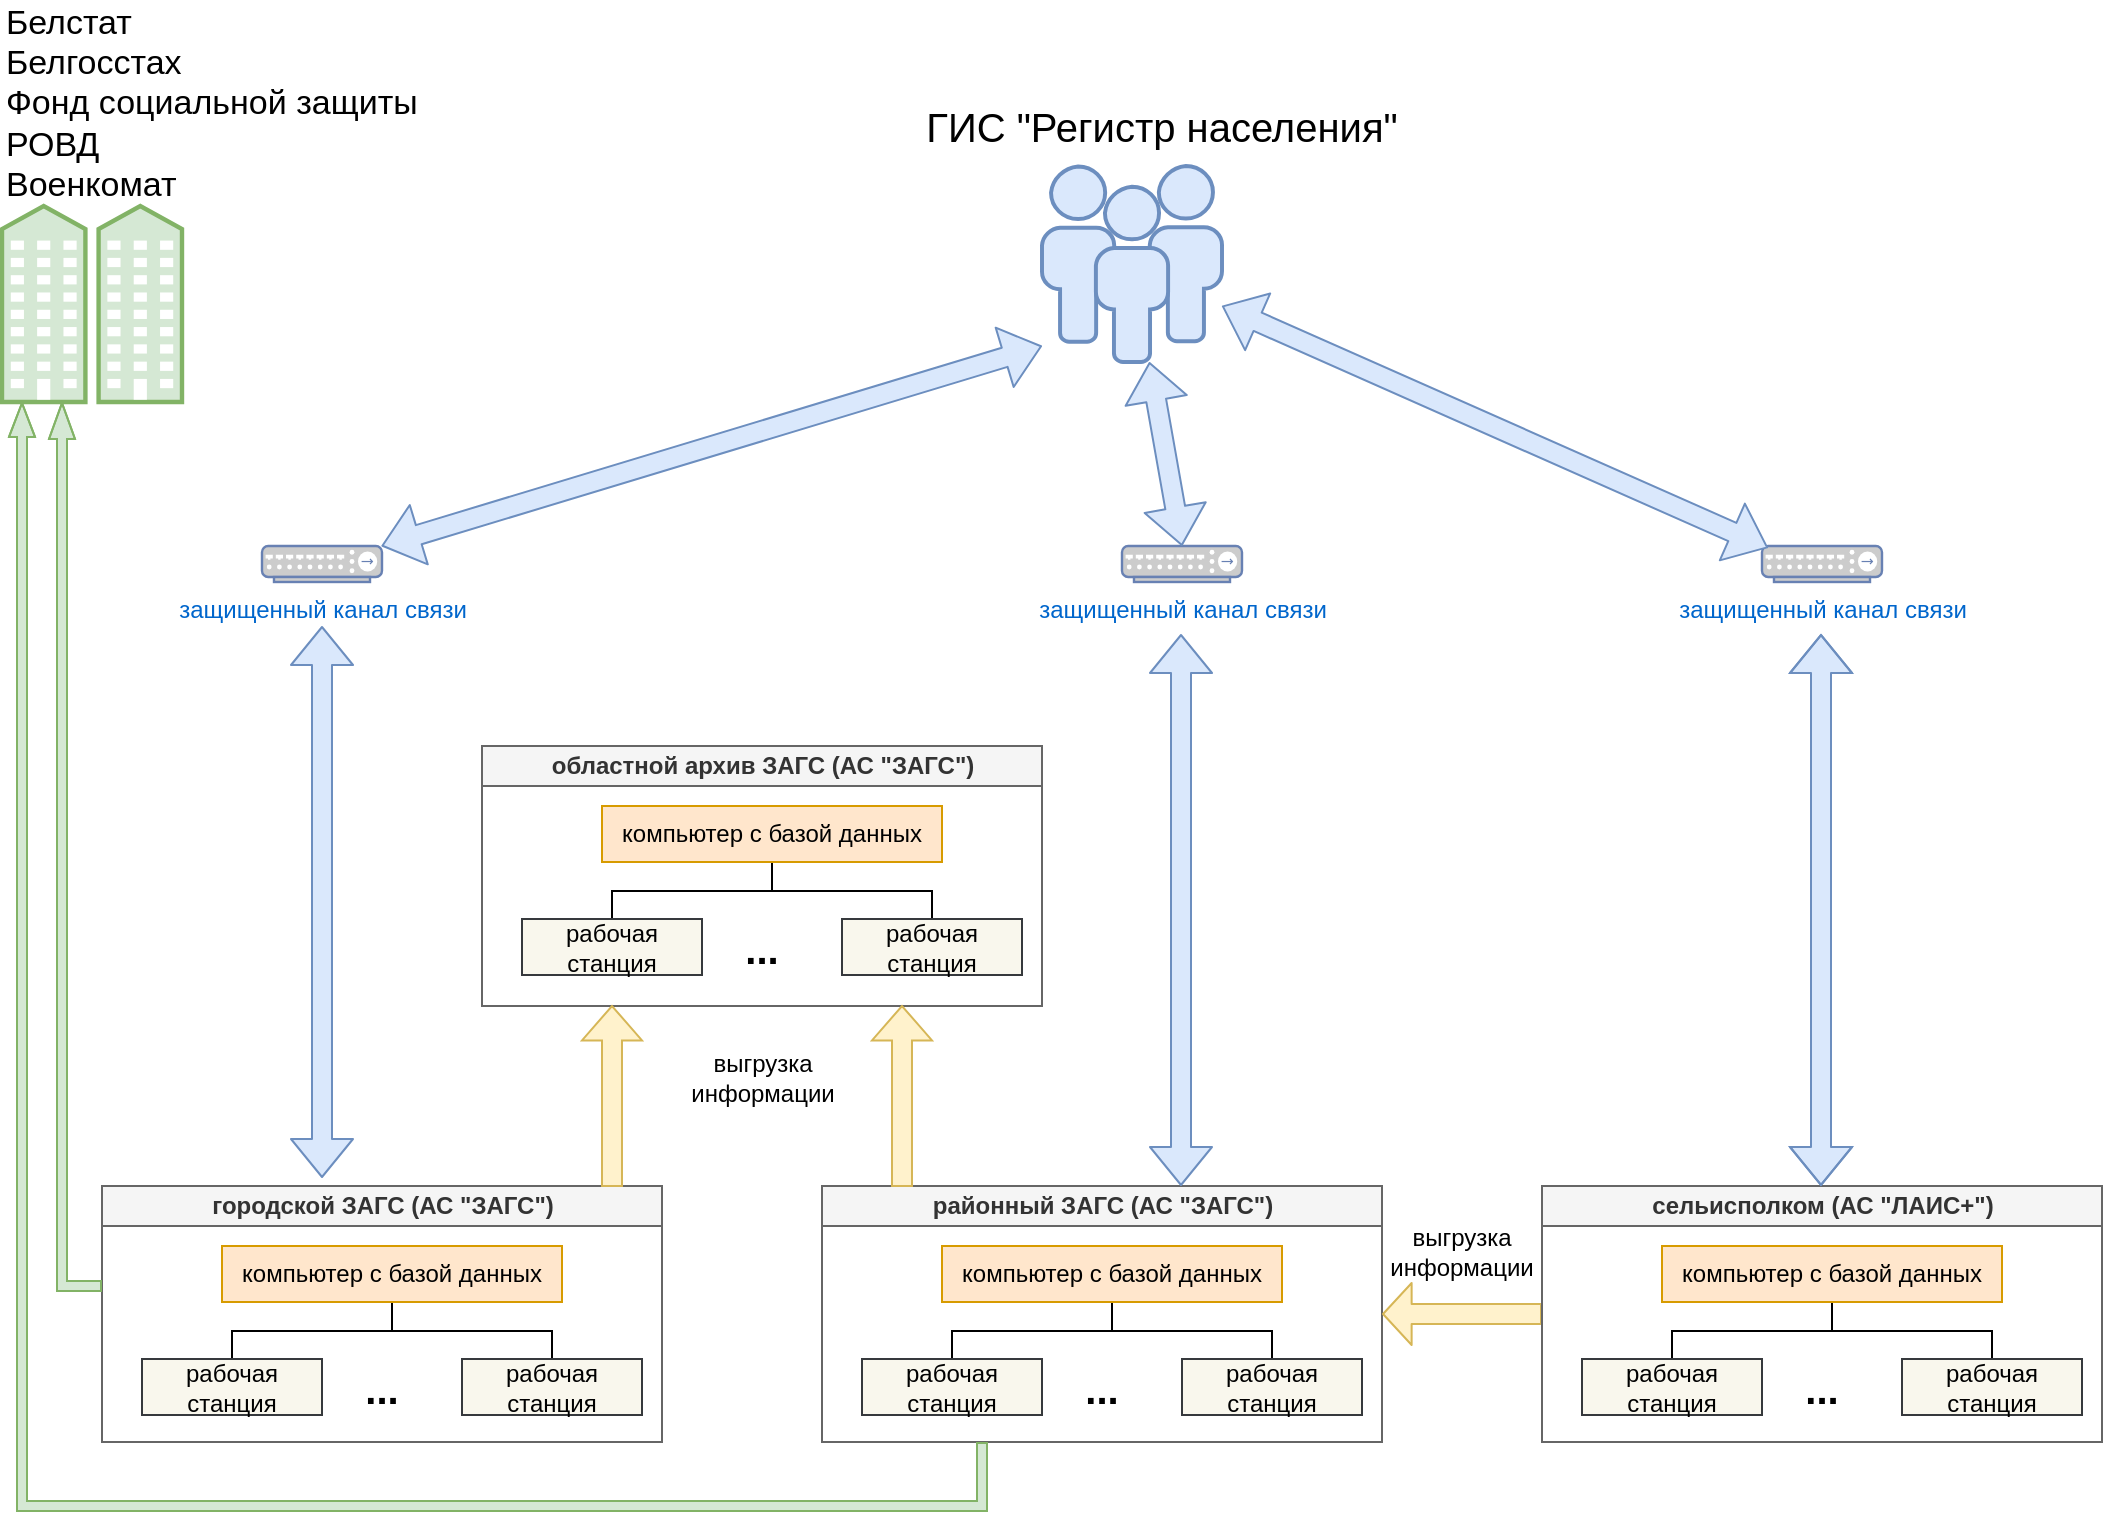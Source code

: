 <mxfile version="12.5.1" type="device"><diagram name="Page-1" id="55a83fd1-7818-8e21-69c5-c3457e3827bb"><mxGraphModel dx="1422" dy="732" grid="0" gridSize="10" guides="1" tooltips="1" connect="1" arrows="1" fold="1" page="1" pageScale="1" pageWidth="1169" pageHeight="827" background="#ffffff" math="0" shadow="0"><root><mxCell id="0"/><mxCell id="1" parent="0"/><mxCell id="tTZLixzL3OHh5zmdyxXj-18" value="городской ЗАГС (АС &quot;ЗАГС&quot;)" style="swimlane;html=1;startSize=20;horizontal=1;containerType=tree;fillColor=#f5f5f5;strokeColor=#666666;fontColor=#333333;" parent="1" vertex="1"><mxGeometry x="120" y="640" width="280" height="128" as="geometry"><mxRectangle x="490" y="420" width="130" height="20" as="alternateBounds"/></mxGeometry></mxCell><mxCell id="tTZLixzL3OHh5zmdyxXj-19" value="" style="edgeStyle=elbowEdgeStyle;elbow=vertical;startArrow=none;endArrow=none;rounded=0;" parent="tTZLixzL3OHh5zmdyxXj-18" source="tTZLixzL3OHh5zmdyxXj-21" target="tTZLixzL3OHh5zmdyxXj-22" edge="1"><mxGeometry relative="1" as="geometry"/></mxCell><mxCell id="tTZLixzL3OHh5zmdyxXj-20" value="" style="edgeStyle=elbowEdgeStyle;elbow=vertical;startArrow=none;endArrow=none;rounded=0;" parent="tTZLixzL3OHh5zmdyxXj-18" source="tTZLixzL3OHh5zmdyxXj-21" target="tTZLixzL3OHh5zmdyxXj-23" edge="1"><mxGeometry relative="1" as="geometry"/></mxCell><UserObject label="компьютер с базой данных" treeRoot="1" id="tTZLixzL3OHh5zmdyxXj-21"><mxCell style="whiteSpace=wrap;html=1;align=center;treeFolding=0;treeMoving=1;container=1;recursiveResize=0;fillColor=#ffe6cc;strokeColor=#d79b00;" parent="tTZLixzL3OHh5zmdyxXj-18" vertex="1"><mxGeometry x="60" y="30" width="170" height="28" as="geometry"/></mxCell></UserObject><mxCell id="tTZLixzL3OHh5zmdyxXj-22" value="рабочая станция" style="whiteSpace=wrap;html=1;align=center;verticalAlign=middle;container=1;recursiveResize=0;treeFolding=1;treeMoving=1;fillColor=#f9f7ed;strokeColor=#36393d;" parent="tTZLixzL3OHh5zmdyxXj-18" vertex="1"><mxGeometry x="20" y="86.5" width="90" height="28" as="geometry"/></mxCell><mxCell id="tTZLixzL3OHh5zmdyxXj-23" value="рабочая станция" style="whiteSpace=wrap;html=1;align=center;verticalAlign=middle;container=1;recursiveResize=0;treeFolding=1;treeMoving=1;fillColor=#f9f7ed;strokeColor=#36393d;" parent="tTZLixzL3OHh5zmdyxXj-18" vertex="1"><mxGeometry x="180" y="86.5" width="90" height="28" as="geometry"/></mxCell><mxCell id="tTZLixzL3OHh5zmdyxXj-24" value="..." style="text;html=1;strokeColor=none;fillColor=none;align=center;verticalAlign=middle;whiteSpace=wrap;rounded=0;fontStyle=1;fontSize=20;" parent="tTZLixzL3OHh5zmdyxXj-18" vertex="1"><mxGeometry x="120" y="93" width="40" height="15" as="geometry"/></mxCell><mxCell id="tTZLixzL3OHh5zmdyxXj-25" value="" style="verticalAlign=top;verticalLabelPosition=bottom;labelPosition=center;align=center;html=1;outlineConnect=0;fillColor=#dae8fc;strokeColor=#6c8ebf;gradientDirection=north;strokeWidth=2;shape=mxgraph.networks.users;" parent="1" vertex="1"><mxGeometry x="590" y="130" width="90" height="98" as="geometry"/></mxCell><mxCell id="tTZLixzL3OHh5zmdyxXj-26" value="&lt;div&gt;ГИС &quot;Регистр населения&quot;&lt;br&gt; &lt;/div&gt;" style="text;html=1;strokeColor=none;fillColor=none;align=center;verticalAlign=middle;whiteSpace=wrap;rounded=0;fontSize=20;" parent="1" vertex="1"><mxGeometry x="516" y="101" width="268" height="18" as="geometry"/></mxCell><mxCell id="tTZLixzL3OHh5zmdyxXj-30" value="" style="verticalAlign=top;verticalLabelPosition=bottom;labelPosition=center;align=center;html=1;outlineConnect=0;fillColor=#d5e8d4;strokeColor=#82b366;gradientDirection=north;strokeWidth=2;shape=mxgraph.networks.community;" parent="1" vertex="1"><mxGeometry x="70" y="150" width="90" height="98" as="geometry"/></mxCell><mxCell id="tTZLixzL3OHh5zmdyxXj-31" value="&lt;div style=&quot;font-size: 17px;&quot;&gt;Белстат&lt;/div&gt;&lt;div style=&quot;font-size: 17px;&quot;&gt;Белгосстах&lt;/div&gt;&lt;div style=&quot;font-size: 17px;&quot;&gt;Фонд социальной защиты&lt;/div&gt;&lt;div style=&quot;font-size: 17px;&quot;&gt;РОВД&lt;/div&gt;&lt;div style=&quot;font-size: 17px;&quot;&gt;Военкомат&lt;br style=&quot;font-size: 17px;&quot;&gt;&lt;/div&gt;" style="text;html=1;strokeColor=none;fillColor=none;align=left;verticalAlign=middle;whiteSpace=wrap;rounded=0;fontSize=17;" parent="1" vertex="1"><mxGeometry x="70" y="90" width="262.5" height="17" as="geometry"/></mxCell><mxCell id="tTZLixzL3OHh5zmdyxXj-32" value="районный ЗАГС (АС &quot;ЗАГС&quot;)" style="swimlane;html=1;startSize=20;horizontal=1;containerType=tree;fillColor=#f5f5f5;strokeColor=#666666;fontColor=#333333;" parent="1" vertex="1"><mxGeometry x="480" y="640" width="280" height="128" as="geometry"><mxRectangle x="490" y="420" width="130" height="20" as="alternateBounds"/></mxGeometry></mxCell><mxCell id="tTZLixzL3OHh5zmdyxXj-33" value="" style="edgeStyle=elbowEdgeStyle;elbow=vertical;startArrow=none;endArrow=none;rounded=0;" parent="tTZLixzL3OHh5zmdyxXj-32" source="tTZLixzL3OHh5zmdyxXj-35" target="tTZLixzL3OHh5zmdyxXj-36" edge="1"><mxGeometry relative="1" as="geometry"/></mxCell><mxCell id="tTZLixzL3OHh5zmdyxXj-34" value="" style="edgeStyle=elbowEdgeStyle;elbow=vertical;startArrow=none;endArrow=none;rounded=0;" parent="tTZLixzL3OHh5zmdyxXj-32" source="tTZLixzL3OHh5zmdyxXj-35" target="tTZLixzL3OHh5zmdyxXj-37" edge="1"><mxGeometry relative="1" as="geometry"/></mxCell><UserObject label="компьютер с базой данных" treeRoot="1" id="tTZLixzL3OHh5zmdyxXj-35"><mxCell style="whiteSpace=wrap;html=1;align=center;treeFolding=0;treeMoving=1;container=1;recursiveResize=0;fillColor=#ffe6cc;strokeColor=#d79b00;" parent="tTZLixzL3OHh5zmdyxXj-32" vertex="1"><mxGeometry x="60" y="30" width="170" height="28" as="geometry"/></mxCell></UserObject><mxCell id="tTZLixzL3OHh5zmdyxXj-36" value="рабочая станция" style="whiteSpace=wrap;html=1;align=center;verticalAlign=middle;container=1;recursiveResize=0;treeFolding=1;treeMoving=1;fillColor=#f9f7ed;strokeColor=#36393d;" parent="tTZLixzL3OHh5zmdyxXj-32" vertex="1"><mxGeometry x="20" y="86.5" width="90" height="28" as="geometry"/></mxCell><mxCell id="tTZLixzL3OHh5zmdyxXj-37" value="рабочая станция" style="whiteSpace=wrap;html=1;align=center;verticalAlign=middle;container=1;recursiveResize=0;treeFolding=1;treeMoving=1;fillColor=#f9f7ed;strokeColor=#36393d;" parent="tTZLixzL3OHh5zmdyxXj-32" vertex="1"><mxGeometry x="180" y="86.5" width="90" height="28" as="geometry"/></mxCell><mxCell id="tTZLixzL3OHh5zmdyxXj-38" value="..." style="text;html=1;strokeColor=none;fillColor=none;align=center;verticalAlign=middle;whiteSpace=wrap;rounded=0;fontStyle=1;fontSize=20;" parent="tTZLixzL3OHh5zmdyxXj-32" vertex="1"><mxGeometry x="120" y="93" width="40" height="15" as="geometry"/></mxCell><mxCell id="tTZLixzL3OHh5zmdyxXj-46" value="областной архив ЗАГС (АС &quot;ЗАГС&quot;)" style="swimlane;html=1;startSize=20;horizontal=1;containerType=tree;fillColor=#f5f5f5;strokeColor=#666666;fontColor=#333333;" parent="1" vertex="1"><mxGeometry x="310" y="420" width="280" height="130" as="geometry"><mxRectangle x="490" y="420" width="130" height="20" as="alternateBounds"/></mxGeometry></mxCell><mxCell id="tTZLixzL3OHh5zmdyxXj-47" value="" style="edgeStyle=elbowEdgeStyle;elbow=vertical;startArrow=none;endArrow=none;rounded=0;" parent="tTZLixzL3OHh5zmdyxXj-46" source="tTZLixzL3OHh5zmdyxXj-49" target="tTZLixzL3OHh5zmdyxXj-50" edge="1"><mxGeometry relative="1" as="geometry"/></mxCell><mxCell id="tTZLixzL3OHh5zmdyxXj-48" value="" style="edgeStyle=elbowEdgeStyle;elbow=vertical;startArrow=none;endArrow=none;rounded=0;" parent="tTZLixzL3OHh5zmdyxXj-46" source="tTZLixzL3OHh5zmdyxXj-49" target="tTZLixzL3OHh5zmdyxXj-51" edge="1"><mxGeometry relative="1" as="geometry"/></mxCell><UserObject label="компьютер с базой данных" treeRoot="1" id="tTZLixzL3OHh5zmdyxXj-49"><mxCell style="whiteSpace=wrap;html=1;align=center;treeFolding=0;treeMoving=1;container=1;recursiveResize=0;fillColor=#ffe6cc;strokeColor=#d79b00;" parent="tTZLixzL3OHh5zmdyxXj-46" vertex="1"><mxGeometry x="60" y="30" width="170" height="28" as="geometry"/></mxCell></UserObject><mxCell id="tTZLixzL3OHh5zmdyxXj-50" value="рабочая станция" style="whiteSpace=wrap;html=1;align=center;verticalAlign=middle;container=1;recursiveResize=0;treeFolding=1;treeMoving=1;fillColor=#f9f7ed;strokeColor=#36393d;" parent="tTZLixzL3OHh5zmdyxXj-46" vertex="1"><mxGeometry x="20" y="86.5" width="90" height="28" as="geometry"/></mxCell><mxCell id="tTZLixzL3OHh5zmdyxXj-51" value="рабочая станция" style="whiteSpace=wrap;html=1;align=center;verticalAlign=middle;container=1;recursiveResize=0;treeFolding=1;treeMoving=1;fillColor=#f9f7ed;strokeColor=#36393d;" parent="tTZLixzL3OHh5zmdyxXj-46" vertex="1"><mxGeometry x="180" y="86.5" width="90" height="28" as="geometry"/></mxCell><mxCell id="tTZLixzL3OHh5zmdyxXj-52" value="..." style="text;html=1;strokeColor=none;fillColor=none;align=center;verticalAlign=middle;whiteSpace=wrap;rounded=0;fontStyle=1;fontSize=20;" parent="tTZLixzL3OHh5zmdyxXj-46" vertex="1"><mxGeometry x="120" y="93" width="40" height="15" as="geometry"/></mxCell><mxCell id="tTZLixzL3OHh5zmdyxXj-70" value="" style="shape=singleArrow;direction=north;whiteSpace=wrap;html=1;fontSize=20;fillColor=#fff2cc;strokeColor=#d6b656;arrowWidth=0.333;arrowSize=0.191;" parent="tTZLixzL3OHh5zmdyxXj-46" vertex="1"><mxGeometry x="50" y="130" width="30" height="90" as="geometry"/></mxCell><mxCell id="tTZLixzL3OHh5zmdyxXj-53" value="" style="shape=flexArrow;endArrow=classic;html=1;fontSize=14;endWidth=20;endSize=4.44;fillColor=#fff2cc;strokeColor=#d6b656;entryX=1;entryY=0.5;entryDx=0;entryDy=0;" parent="1" target="tTZLixzL3OHh5zmdyxXj-32" edge="1"><mxGeometry width="50" height="50" relative="1" as="geometry"><mxPoint x="840" y="704" as="sourcePoint"/><mxPoint x="760" y="540" as="targetPoint"/><Array as="points"/></mxGeometry></mxCell><mxCell id="tTZLixzL3OHh5zmdyxXj-54" value="защищенный канал связи" style="fontColor=#0066CC;verticalAlign=top;verticalLabelPosition=bottom;labelPosition=center;align=center;html=1;outlineConnect=0;fillColor=#CCCCCC;strokeColor=#6881B3;gradientColor=none;gradientDirection=north;strokeWidth=2;shape=mxgraph.networks.hub;" parent="1" vertex="1"><mxGeometry x="950" y="320" width="60" height="18" as="geometry"/></mxCell><mxCell id="tTZLixzL3OHh5zmdyxXj-73" value="защищенный канал связи" style="fontColor=#0066CC;verticalAlign=top;verticalLabelPosition=bottom;labelPosition=center;align=center;html=1;outlineConnect=0;fillColor=#CCCCCC;strokeColor=#6881B3;gradientColor=none;gradientDirection=north;strokeWidth=2;shape=mxgraph.networks.hub;" parent="1" vertex="1"><mxGeometry x="630" y="320" width="60" height="18" as="geometry"/></mxCell><mxCell id="tTZLixzL3OHh5zmdyxXj-74" value="защищенный канал связи" style="fontColor=#0066CC;verticalAlign=top;verticalLabelPosition=bottom;labelPosition=center;align=center;html=1;outlineConnect=0;fillColor=#CCCCCC;strokeColor=#6881B3;gradientColor=none;gradientDirection=north;strokeWidth=2;shape=mxgraph.networks.hub;" parent="1" vertex="1"><mxGeometry x="200" y="320" width="60" height="18" as="geometry"/></mxCell><mxCell id="tTZLixzL3OHh5zmdyxXj-75" style="edgeStyle=orthogonalEdgeStyle;rounded=0;orthogonalLoop=1;jettySize=auto;html=1;exitX=0.5;exitY=1;exitDx=0;exitDy=0;exitPerimeter=0;fontSize=22;" parent="1" source="tTZLixzL3OHh5zmdyxXj-74" target="tTZLixzL3OHh5zmdyxXj-74" edge="1"><mxGeometry relative="1" as="geometry"/></mxCell><mxCell id="tTZLixzL3OHh5zmdyxXj-79" value="&lt;div style=&quot;font-size: 12px;&quot;&gt;выгрузка&lt;/div&gt;&lt;div style=&quot;font-size: 12px;&quot;&gt; информации&lt;/div&gt;" style="text;html=1;strokeColor=none;fillColor=none;align=center;verticalAlign=middle;whiteSpace=wrap;rounded=0;fontSize=12;" parent="1" vertex="1"><mxGeometry x="392.5" y="577" width="115" height="18" as="geometry"/></mxCell><mxCell id="tTZLixzL3OHh5zmdyxXj-39" value="сельисполком (АС &quot;ЛАИС+&quot;)" style="swimlane;html=1;startSize=20;horizontal=1;containerType=tree;fillColor=#f5f5f5;strokeColor=#666666;fontColor=#333333;" parent="1" vertex="1"><mxGeometry x="840" y="640" width="280" height="128" as="geometry"><mxRectangle x="840" y="640" width="130" height="20" as="alternateBounds"/></mxGeometry></mxCell><mxCell id="tTZLixzL3OHh5zmdyxXj-40" value="" style="edgeStyle=elbowEdgeStyle;elbow=vertical;startArrow=none;endArrow=none;rounded=0;" parent="tTZLixzL3OHh5zmdyxXj-39" source="tTZLixzL3OHh5zmdyxXj-42" target="tTZLixzL3OHh5zmdyxXj-43" edge="1"><mxGeometry relative="1" as="geometry"/></mxCell><mxCell id="tTZLixzL3OHh5zmdyxXj-41" value="" style="edgeStyle=elbowEdgeStyle;elbow=vertical;startArrow=none;endArrow=none;rounded=0;" parent="tTZLixzL3OHh5zmdyxXj-39" source="tTZLixzL3OHh5zmdyxXj-42" target="tTZLixzL3OHh5zmdyxXj-44" edge="1"><mxGeometry relative="1" as="geometry"/></mxCell><UserObject label="компьютер с базой данных" treeRoot="1" id="tTZLixzL3OHh5zmdyxXj-42"><mxCell style="whiteSpace=wrap;html=1;align=center;treeFolding=0;treeMoving=1;container=1;recursiveResize=0;fillColor=#ffe6cc;strokeColor=#d79b00;" parent="tTZLixzL3OHh5zmdyxXj-39" vertex="1"><mxGeometry x="60" y="30" width="170" height="28" as="geometry"/></mxCell></UserObject><mxCell id="tTZLixzL3OHh5zmdyxXj-43" value="рабочая станция" style="whiteSpace=wrap;html=1;align=center;verticalAlign=middle;container=1;recursiveResize=0;treeFolding=1;treeMoving=1;fillColor=#f9f7ed;strokeColor=#36393d;" parent="tTZLixzL3OHh5zmdyxXj-39" vertex="1"><mxGeometry x="20" y="86.5" width="90" height="28" as="geometry"/></mxCell><mxCell id="tTZLixzL3OHh5zmdyxXj-44" value="рабочая станция" style="whiteSpace=wrap;html=1;align=center;verticalAlign=middle;container=1;recursiveResize=0;treeFolding=1;treeMoving=1;fillColor=#f9f7ed;strokeColor=#36393d;" parent="tTZLixzL3OHh5zmdyxXj-39" vertex="1"><mxGeometry x="180" y="86.5" width="90" height="28" as="geometry"/></mxCell><mxCell id="tTZLixzL3OHh5zmdyxXj-45" value="..." style="text;html=1;strokeColor=none;fillColor=none;align=center;verticalAlign=middle;whiteSpace=wrap;rounded=0;fontStyle=1;fontSize=20;" parent="tTZLixzL3OHh5zmdyxXj-39" vertex="1"><mxGeometry x="120" y="93" width="40" height="15" as="geometry"/></mxCell><mxCell id="tTZLixzL3OHh5zmdyxXj-87" value="" style="shape=singleArrow;direction=north;whiteSpace=wrap;html=1;fontSize=20;fillColor=#fff2cc;strokeColor=#d6b656;arrowWidth=0.333;arrowSize=0.191;" parent="1" vertex="1"><mxGeometry x="505" y="550" width="30" height="90" as="geometry"/></mxCell><mxCell id="tTZLixzL3OHh5zmdyxXj-88" value="&lt;div style=&quot;font-size: 12px;&quot;&gt;выгрузка&lt;/div&gt;&lt;div style=&quot;font-size: 12px;&quot;&gt; информации&lt;/div&gt;" style="text;html=1;strokeColor=none;fillColor=none;align=center;verticalAlign=middle;whiteSpace=wrap;rounded=0;fontSize=12;" parent="1" vertex="1"><mxGeometry x="765" y="664" width="70" height="18" as="geometry"/></mxCell><mxCell id="tTZLixzL3OHh5zmdyxXj-92" style="edgeStyle=orthogonalEdgeStyle;rounded=0;orthogonalLoop=1;jettySize=auto;html=1;fontSize=12;shape=flexArrow;strokeWidth=1;fillColor=#d5e8d4;strokeColor=#82b366;width=5;endWidth=7;endSize=5.67;" parent="1" edge="1"><mxGeometry relative="1" as="geometry"><mxPoint x="100" y="248" as="targetPoint"/><mxPoint x="120" y="690" as="sourcePoint"/><Array as="points"><mxPoint x="120" y="690"/><mxPoint x="100" y="690"/><mxPoint x="100" y="248"/></Array></mxGeometry></mxCell><mxCell id="tTZLixzL3OHh5zmdyxXj-93" style="edgeStyle=orthogonalEdgeStyle;rounded=0;orthogonalLoop=1;jettySize=auto;html=1;fontSize=12;fillColor=#d5e8d4;strokeColor=#82b366;shape=flexArrow;width=5;endWidth=7;endSize=5.33;" parent="1" edge="1"><mxGeometry relative="1" as="geometry"><mxPoint x="80" y="248" as="targetPoint"/><mxPoint x="560" y="768" as="sourcePoint"/><Array as="points"><mxPoint x="90" y="800"/><mxPoint x="70" y="800"/></Array></mxGeometry></mxCell><mxCell id="tTZLixzL3OHh5zmdyxXj-98" value="" style="shape=flexArrow;endArrow=classic;startArrow=classic;html=1;fontSize=21;fillColor=#dae8fc;strokeColor=#6c8ebf;" parent="1" edge="1"><mxGeometry width="50" height="50" relative="1" as="geometry"><mxPoint x="230" y="636" as="sourcePoint"/><mxPoint x="230" y="360" as="targetPoint"/></mxGeometry></mxCell><mxCell id="tTZLixzL3OHh5zmdyxXj-99" value="" style="shape=flexArrow;endArrow=classic;startArrow=classic;html=1;fontSize=21;fillColor=#dae8fc;strokeColor=#6c8ebf;" parent="1" edge="1"><mxGeometry width="50" height="50" relative="1" as="geometry"><mxPoint x="659.5" y="640" as="sourcePoint"/><mxPoint x="659.5" y="364" as="targetPoint"/></mxGeometry></mxCell><mxCell id="tTZLixzL3OHh5zmdyxXj-100" value="" style="shape=flexArrow;endArrow=classic;startArrow=classic;html=1;fontSize=21;fillColor=#dae8fc;strokeColor=#6c8ebf;" parent="1" edge="1"><mxGeometry width="50" height="50" relative="1" as="geometry"><mxPoint x="979.5" y="640" as="sourcePoint"/><mxPoint x="979.5" y="364" as="targetPoint"/><Array as="points"><mxPoint x="979.5" y="610"/></Array></mxGeometry></mxCell><mxCell id="tTZLixzL3OHh5zmdyxXj-101" value="" style="shape=flexArrow;endArrow=classic;startArrow=classic;html=1;fontSize=21;fillColor=#dae8fc;strokeColor=#6c8ebf;" parent="1" source="tTZLixzL3OHh5zmdyxXj-74" edge="1"><mxGeometry width="50" height="50" relative="1" as="geometry"><mxPoint x="260" y="310" as="sourcePoint"/><mxPoint x="590" y="220" as="targetPoint"/></mxGeometry></mxCell><mxCell id="tTZLixzL3OHh5zmdyxXj-102" value="" style="shape=flexArrow;endArrow=classic;startArrow=classic;html=1;fontSize=21;fillColor=#dae8fc;strokeColor=#6c8ebf;exitX=0.5;exitY=0;exitDx=0;exitDy=0;exitPerimeter=0;" parent="1" source="tTZLixzL3OHh5zmdyxXj-73" target="tTZLixzL3OHh5zmdyxXj-25" edge="1"><mxGeometry width="50" height="50" relative="1" as="geometry"><mxPoint x="670" y="310" as="sourcePoint"/><mxPoint x="660" y="230" as="targetPoint"/></mxGeometry></mxCell><mxCell id="tTZLixzL3OHh5zmdyxXj-103" value="" style="shape=flexArrow;endArrow=classic;startArrow=classic;html=1;fontSize=21;fillColor=#dae8fc;strokeColor=#6c8ebf;exitX=0.05;exitY=0.05;exitDx=0;exitDy=0;exitPerimeter=0;" parent="1" source="tTZLixzL3OHh5zmdyxXj-54" edge="1"><mxGeometry width="50" height="50" relative="1" as="geometry"><mxPoint x="840" y="200" as="sourcePoint"/><mxPoint x="680" y="200" as="targetPoint"/></mxGeometry></mxCell></root></mxGraphModel></diagram></mxfile>